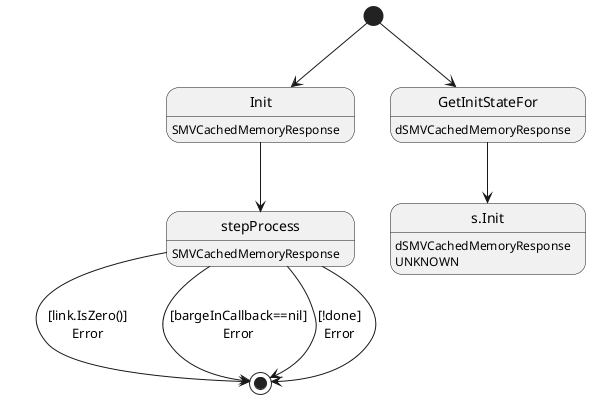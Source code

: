 @startuml
state "Init" as T01_S001
T01_S001 : SMVCachedMemoryResponse
[*] --> T01_S001
T01_S001 --> T01_S002
state "stepProcess" as T01_S002
T01_S002 : SMVCachedMemoryResponse
T01_S002 --> [*] : [link.IsZero()]\nError
T01_S002 --> [*] : [bargeInCallback==nil]\nError
T01_S002 --> [*] : [!done]\nError
T01_S002 --> [*]
state "GetInitStateFor" as T00_S001
T00_S001 : dSMVCachedMemoryResponse
[*] --> T00_S001
state "s.Init" as T00_U001
T00_U001 : dSMVCachedMemoryResponse
T00_U001 : UNKNOWN 
T00_S001 --> T00_U001
@enduml
